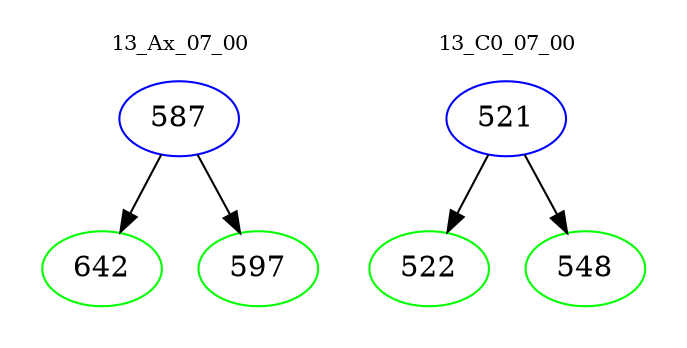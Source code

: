 digraph{
subgraph cluster_0 {
color = white
label = "13_Ax_07_00";
fontsize=10;
T0_587 [label="587", color="blue"]
T0_587 -> T0_642 [color="black"]
T0_642 [label="642", color="green"]
T0_587 -> T0_597 [color="black"]
T0_597 [label="597", color="green"]
}
subgraph cluster_1 {
color = white
label = "13_C0_07_00";
fontsize=10;
T1_521 [label="521", color="blue"]
T1_521 -> T1_522 [color="black"]
T1_522 [label="522", color="green"]
T1_521 -> T1_548 [color="black"]
T1_548 [label="548", color="green"]
}
}
